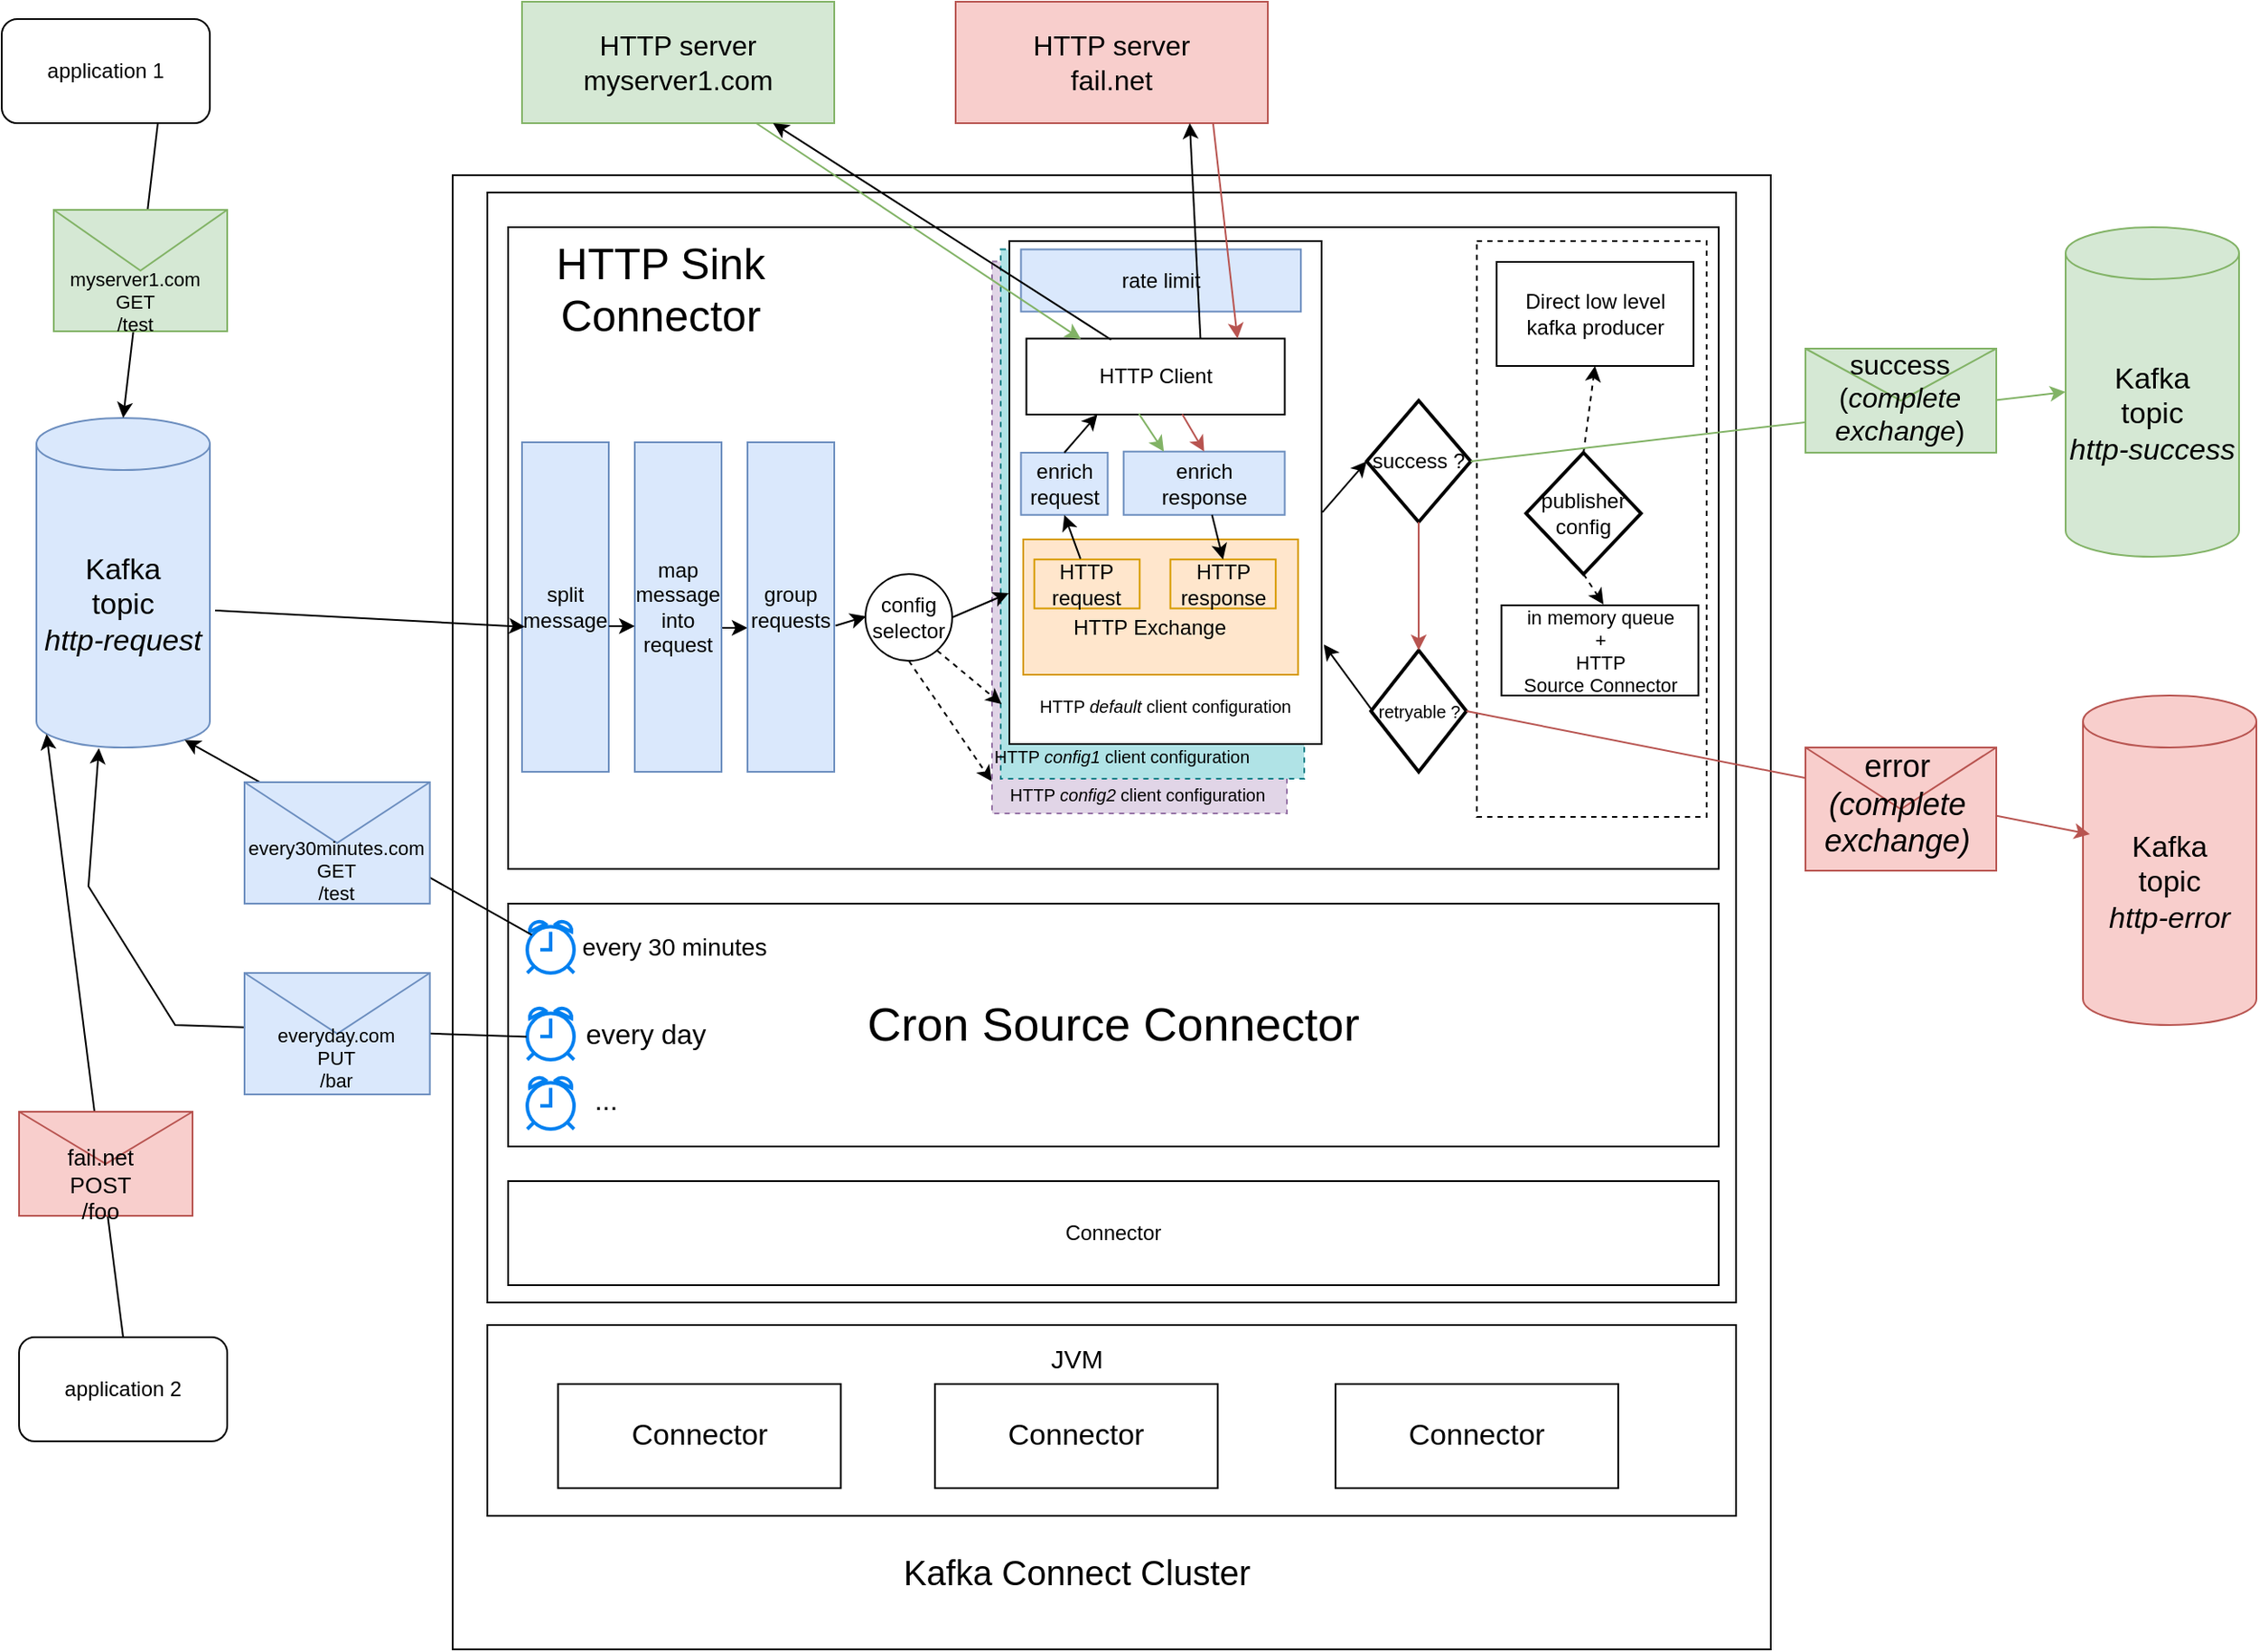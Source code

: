 <mxfile version="24.7.8">
  <diagram name="Page-1" id="2K4qOzKMvEv2gDJJYcip">
    <mxGraphModel dx="3338" dy="1826" grid="1" gridSize="10" guides="1" tooltips="1" connect="1" arrows="1" fold="1" page="1" pageScale="1" pageWidth="1169" pageHeight="827" math="0" shadow="0">
      <root>
        <mxCell id="0" />
        <mxCell id="1" parent="0" />
        <mxCell id="opBTZJq-6XGTckG7SBnG-1" value="&lt;font style=&quot;font-size: 17px;&quot;&gt;Kafka&lt;/font&gt;&lt;div style=&quot;font-size: 17px;&quot;&gt;&lt;font style=&quot;font-size: 17px;&quot;&gt;topic&lt;/font&gt;&lt;/div&gt;&lt;div style=&quot;font-size: 17px;&quot;&gt;&lt;i style=&quot;&quot;&gt;&lt;font style=&quot;font-size: 17px;&quot;&gt;http-request&lt;/font&gt;&lt;/i&gt;&lt;/div&gt;" style="shape=cylinder3;whiteSpace=wrap;html=1;boundedLbl=1;backgroundOutline=1;size=15;fillColor=#dae8fc;strokeColor=#6c8ebf;" parent="1" vertex="1">
          <mxGeometry x="50" y="300" width="100" height="190" as="geometry" />
        </mxCell>
        <mxCell id="opBTZJq-6XGTckG7SBnG-2" value="" style="rounded=0;whiteSpace=wrap;html=1;" parent="1" vertex="1">
          <mxGeometry x="290" y="160" width="760" height="850" as="geometry" />
        </mxCell>
        <mxCell id="opBTZJq-6XGTckG7SBnG-3" value="" style="rounded=0;whiteSpace=wrap;html=1;" parent="1" vertex="1">
          <mxGeometry x="310" y="170" width="720" height="640" as="geometry" />
        </mxCell>
        <mxCell id="opBTZJq-6XGTckG7SBnG-5" value="&lt;font style=&quot;font-size: 20px;&quot;&gt;Kafka Connect Cluster&lt;/font&gt;" style="text;html=1;align=center;verticalAlign=middle;whiteSpace=wrap;rounded=0;" parent="1" vertex="1">
          <mxGeometry x="545" y="950" width="210" height="30" as="geometry" />
        </mxCell>
        <mxCell id="opBTZJq-6XGTckG7SBnG-23" value="" style="endArrow=classic;html=1;rounded=0;entryX=0.058;entryY=0.959;entryDx=0;entryDy=0;entryPerimeter=0;exitX=0.5;exitY=0;exitDx=0;exitDy=0;fillColor=#f8cecc;strokeColor=#000000;" parent="1" source="HtiEfCj0A7gehNwZgP48-17" target="opBTZJq-6XGTckG7SBnG-1" edge="1">
          <mxGeometry width="50" height="50" relative="1" as="geometry">
            <mxPoint x="110" y="190" as="sourcePoint" />
            <mxPoint x="170" y="320" as="targetPoint" />
          </mxGeometry>
        </mxCell>
        <mxCell id="opBTZJq-6XGTckG7SBnG-14" value="" style="group;fillColor=#dae8fc;strokeColor=#6c8ebf;" parent="1" vertex="1" connectable="0">
          <mxGeometry x="40" y="700" width="100" height="60" as="geometry" />
        </mxCell>
        <mxCell id="opBTZJq-6XGTckG7SBnG-15" value="" style="group;fillColor=#dae8fc;strokeColor=#6c8ebf;" parent="opBTZJq-6XGTckG7SBnG-14" vertex="1" connectable="0">
          <mxGeometry width="100" height="60.0" as="geometry" />
        </mxCell>
        <mxCell id="opBTZJq-6XGTckG7SBnG-11" value="" style="shape=message;html=1;html=1;outlineConnect=0;labelPosition=center;verticalLabelPosition=bottom;align=center;verticalAlign=top;fillColor=#f8cecc;strokeColor=#b85450;" parent="opBTZJq-6XGTckG7SBnG-15" vertex="1">
          <mxGeometry width="100" height="60.0" as="geometry" />
        </mxCell>
        <mxCell id="opBTZJq-6XGTckG7SBnG-12" value="&lt;font style=&quot;font-size: 13px;&quot;&gt;fail.net&lt;/font&gt;&lt;div style=&quot;font-size: 13px;&quot;&gt;&lt;font style=&quot;font-size: 13px;&quot;&gt;POST&lt;/font&gt;&lt;/div&gt;&lt;div style=&quot;font-size: 13px;&quot;&gt;&lt;font style=&quot;font-size: 13px;&quot;&gt;/foo&lt;/font&gt;&lt;/div&gt;" style="text;html=1;align=center;verticalAlign=middle;whiteSpace=wrap;rounded=0;" parent="opBTZJq-6XGTckG7SBnG-15" vertex="1">
          <mxGeometry x="5.263" y="33.194" width="84.211" height="18.0" as="geometry" />
        </mxCell>
        <mxCell id="opBTZJq-6XGTckG7SBnG-19" value="&lt;font style=&quot;font-size: 16px;&quot;&gt;HTTP server&lt;/font&gt;&lt;div style=&quot;font-size: 16px;&quot;&gt;&lt;font style=&quot;font-size: 16px;&quot;&gt;myserver1.com&lt;/font&gt;&lt;/div&gt;" style="rounded=0;whiteSpace=wrap;html=1;fillColor=#d5e8d4;strokeColor=#82b366;" parent="1" vertex="1">
          <mxGeometry x="330" y="60" width="180" height="70" as="geometry" />
        </mxCell>
        <mxCell id="opBTZJq-6XGTckG7SBnG-20" value="&lt;font style=&quot;font-size: 16px;&quot;&gt;HTTP server&lt;/font&gt;&lt;div style=&quot;font-size: 16px;&quot;&gt;&lt;font style=&quot;font-size: 16px;&quot;&gt;fail.net&lt;/font&gt;&lt;/div&gt;" style="rounded=0;whiteSpace=wrap;html=1;fillColor=#f8cecc;strokeColor=#b85450;" parent="1" vertex="1">
          <mxGeometry x="580" y="60" width="180" height="70" as="geometry" />
        </mxCell>
        <mxCell id="opBTZJq-6XGTckG7SBnG-22" value="" style="endArrow=classic;html=1;rounded=0;entryX=0.5;entryY=0;entryDx=0;entryDy=0;entryPerimeter=0;fillColor=#d5e8d4;strokeColor=#000000;exitX=0.75;exitY=1;exitDx=0;exitDy=0;" parent="1" source="HtiEfCj0A7gehNwZgP48-16" target="opBTZJq-6XGTckG7SBnG-1" edge="1">
          <mxGeometry width="50" height="50" relative="1" as="geometry">
            <mxPoint x="20" y="180" as="sourcePoint" />
            <mxPoint x="610" y="330" as="targetPoint" />
          </mxGeometry>
        </mxCell>
        <mxCell id="opBTZJq-6XGTckG7SBnG-25" value="" style="rounded=0;whiteSpace=wrap;html=1;fontSize=17;" parent="1" vertex="1">
          <mxGeometry x="322" y="190" width="698" height="370" as="geometry" />
        </mxCell>
        <mxCell id="opBTZJq-6XGTckG7SBnG-26" value="success ?" style="strokeWidth=2;html=1;shape=mxgraph.flowchart.decision;whiteSpace=wrap;" parent="1" vertex="1">
          <mxGeometry x="817" y="290" width="60" height="70" as="geometry" />
        </mxCell>
        <mxCell id="opBTZJq-6XGTckG7SBnG-16" value="" style="group;fillColor=#dae8fc;strokeColor=#6c8ebf;" parent="1" vertex="1" connectable="0">
          <mxGeometry x="60" y="180" width="100" height="70" as="geometry" />
        </mxCell>
        <mxCell id="opBTZJq-6XGTckG7SBnG-17" value="" style="shape=message;html=1;html=1;outlineConnect=0;labelPosition=center;verticalLabelPosition=bottom;align=center;verticalAlign=top;fillColor=#d5e8d4;strokeColor=#82b366;" parent="opBTZJq-6XGTckG7SBnG-16" vertex="1">
          <mxGeometry width="100" height="70" as="geometry" />
        </mxCell>
        <mxCell id="opBTZJq-6XGTckG7SBnG-18" value="&lt;div style=&quot;font-size: 11px;&quot;&gt;&lt;font style=&quot;font-size: 11px;&quot;&gt;myserver1.com&lt;/font&gt;&lt;/div&gt;&lt;div style=&quot;font-size: 11px;&quot;&gt;&lt;font style=&quot;font-size: 11px;&quot;&gt;GET&lt;/font&gt;&lt;/div&gt;&lt;div style=&quot;font-size: 11px;&quot;&gt;&lt;font style=&quot;font-size: 11px;&quot;&gt;/test&lt;/font&gt;&lt;/div&gt;" style="text;html=1;align=center;verticalAlign=middle;whiteSpace=wrap;rounded=0;" parent="opBTZJq-6XGTckG7SBnG-16" vertex="1">
          <mxGeometry x="5.263" y="42.27" width="84.211" height="21.0" as="geometry" />
        </mxCell>
        <mxCell id="opBTZJq-6XGTckG7SBnG-28" value="Connector" style="rounded=0;whiteSpace=wrap;html=1;" parent="1" vertex="1">
          <mxGeometry x="322" y="740" width="698" height="60" as="geometry" />
        </mxCell>
        <mxCell id="mRzZPIl0D3V7TroaUUCZ-1" value="split&lt;div&gt;message&lt;/div&gt;" style="rounded=0;whiteSpace=wrap;html=1;fillColor=#dae8fc;strokeColor=#6c8ebf;" parent="1" vertex="1">
          <mxGeometry x="330" y="314" width="50" height="190" as="geometry" />
        </mxCell>
        <mxCell id="mRzZPIl0D3V7TroaUUCZ-4" value="" style="edgeStyle=orthogonalEdgeStyle;rounded=0;orthogonalLoop=1;jettySize=auto;html=1;" parent="1" edge="1">
          <mxGeometry relative="1" as="geometry">
            <mxPoint x="445" y="421" as="sourcePoint" />
            <mxPoint x="460" y="421" as="targetPoint" />
          </mxGeometry>
        </mxCell>
        <mxCell id="mRzZPIl0D3V7TroaUUCZ-2" value="map&lt;div&gt;message&lt;/div&gt;&lt;div&gt;into&lt;/div&gt;&lt;div&gt;request&lt;/div&gt;" style="rounded=0;whiteSpace=wrap;html=1;fillColor=#dae8fc;strokeColor=#6c8ebf;" parent="1" vertex="1">
          <mxGeometry x="395" y="314" width="50" height="190" as="geometry" />
        </mxCell>
        <mxCell id="mRzZPIl0D3V7TroaUUCZ-3" value="group&lt;div&gt;requests&lt;/div&gt;" style="rounded=0;whiteSpace=wrap;html=1;fillColor=#dae8fc;strokeColor=#6c8ebf;" parent="1" vertex="1">
          <mxGeometry x="460" y="314" width="50" height="190" as="geometry" />
        </mxCell>
        <mxCell id="mRzZPIl0D3V7TroaUUCZ-5" value="" style="edgeStyle=orthogonalEdgeStyle;rounded=0;orthogonalLoop=1;jettySize=auto;html=1;exitX=1;exitY=0.5;exitDx=0;exitDy=0;entryX=0;entryY=0.5;entryDx=0;entryDy=0;" parent="1" edge="1">
          <mxGeometry relative="1" as="geometry">
            <mxPoint x="380" y="420" as="sourcePoint" />
            <mxPoint x="395" y="420" as="targetPoint" />
          </mxGeometry>
        </mxCell>
        <mxCell id="mRzZPIl0D3V7TroaUUCZ-8" value="" style="group" parent="1" vertex="1" connectable="0">
          <mxGeometry x="563" y="198" width="228" height="347.22" as="geometry" />
        </mxCell>
        <mxCell id="3ZhziO7866kJiNsBVgEj-4" value="" style="group" vertex="1" connectable="0" parent="mRzZPIl0D3V7TroaUUCZ-8">
          <mxGeometry x="38" width="190" height="330" as="geometry" />
        </mxCell>
        <mxCell id="3ZhziO7866kJiNsBVgEj-2" value="" style="rounded=0;whiteSpace=wrap;html=1;dashed=1;fillColor=#e1d5e7;strokeColor=#9673a6;" vertex="1" parent="3ZhziO7866kJiNsBVgEj-4">
          <mxGeometry y="11.78" width="170" height="318.22" as="geometry" />
        </mxCell>
        <mxCell id="_PbxY6xCbwpxdY_xRRRZ-18" value="" style="rounded=0;whiteSpace=wrap;html=1;dashed=1;fillColor=#b0e3e6;strokeColor=#0e8088;" parent="3ZhziO7866kJiNsBVgEj-4" vertex="1">
          <mxGeometry x="5" y="4.78" width="175" height="305.22" as="geometry" />
        </mxCell>
        <mxCell id="mRzZPIl0D3V7TroaUUCZ-6" value="" style="rounded=0;whiteSpace=wrap;html=1;" parent="3ZhziO7866kJiNsBVgEj-4" vertex="1">
          <mxGeometry x="10" width="180" height="290" as="geometry" />
        </mxCell>
        <mxCell id="mRzZPIl0D3V7TroaUUCZ-7" value="&lt;font style=&quot;font-size: 10px;&quot;&gt;HTTP &lt;i&gt;default&lt;/i&gt; client&amp;nbsp;&lt;span style=&quot;background-color: initial;&quot;&gt;configuration&lt;/span&gt;&lt;/font&gt;" style="text;html=1;align=center;verticalAlign=middle;whiteSpace=wrap;rounded=0;" parent="3ZhziO7866kJiNsBVgEj-4" vertex="1">
          <mxGeometry x="15" y="254" width="170" height="27.11" as="geometry" />
        </mxCell>
        <mxCell id="mRzZPIl0D3V7TroaUUCZ-22" value="rate limit" style="rounded=0;whiteSpace=wrap;html=1;fillColor=#dae8fc;strokeColor=#6c8ebf;" parent="3ZhziO7866kJiNsBVgEj-4" vertex="1">
          <mxGeometry x="16.69" y="4.785" width="161.379" height="35.885" as="geometry" />
        </mxCell>
        <mxCell id="TH8Eyh-qqzI3hUbTMs9G-1" value="HTTP Client" style="rounded=0;whiteSpace=wrap;html=1;" parent="3ZhziO7866kJiNsBVgEj-4" vertex="1">
          <mxGeometry x="19.79" y="56.22" width="148.97" height="43.78" as="geometry" />
        </mxCell>
        <mxCell id="TH8Eyh-qqzI3hUbTMs9G-5" value="" style="group;fillColor=#ffe6cc;strokeColor=#d79b00;" parent="3ZhziO7866kJiNsBVgEj-4" vertex="1" connectable="0">
          <mxGeometry x="18" y="172" width="158.43" height="78" as="geometry" />
        </mxCell>
        <mxCell id="mRzZPIl0D3V7TroaUUCZ-15" value="HTTP&lt;div&gt;request&lt;/div&gt;" style="rounded=0;whiteSpace=wrap;html=1;fillColor=#ffe6cc;strokeColor=#d79b00;" parent="TH8Eyh-qqzI3hUbTMs9G-5" vertex="1">
          <mxGeometry x="6.36" y="11.573" width="60.76" height="28.223" as="geometry" />
        </mxCell>
        <mxCell id="TH8Eyh-qqzI3hUbTMs9G-4" value="HTTP&amp;nbsp;&lt;span style=&quot;background-color: initial;&quot;&gt;Exchange&lt;/span&gt;" style="text;html=1;align=center;verticalAlign=middle;whiteSpace=wrap;rounded=0;" parent="TH8Eyh-qqzI3hUbTMs9G-5" vertex="1">
          <mxGeometry x="9.29" y="47.174" width="127.738" height="7.56" as="geometry" />
        </mxCell>
        <mxCell id="TH8Eyh-qqzI3hUbTMs9G-8" value="HTTP&lt;div&gt;response&lt;/div&gt;" style="rounded=0;whiteSpace=wrap;html=1;fillColor=#ffe6cc;strokeColor=#d79b00;" parent="TH8Eyh-qqzI3hUbTMs9G-5" vertex="1">
          <mxGeometry x="84.82" y="11.573" width="60.76" height="28.223" as="geometry" />
        </mxCell>
        <mxCell id="TH8Eyh-qqzI3hUbTMs9G-7" value="enrich&lt;div&gt;request&lt;/div&gt;" style="rounded=0;whiteSpace=wrap;html=1;fillColor=#dae8fc;strokeColor=#6c8ebf;" parent="3ZhziO7866kJiNsBVgEj-4" vertex="1">
          <mxGeometry x="16.69" y="122" width="50" height="35.88" as="geometry" />
        </mxCell>
        <mxCell id="mRzZPIl0D3V7TroaUUCZ-30" value="enrich&lt;div&gt;response&lt;/div&gt;" style="rounded=0;whiteSpace=wrap;html=1;fillColor=#dae8fc;strokeColor=#6c8ebf;" parent="3ZhziO7866kJiNsBVgEj-4" vertex="1">
          <mxGeometry x="75.857" y="121.354" width="92.9" height="36.527" as="geometry" />
        </mxCell>
        <mxCell id="TH8Eyh-qqzI3hUbTMs9G-2" value="" style="endArrow=classic;html=1;rounded=0;fillColor=#d5e8d4;strokeColor=#000000;exitX=0.438;exitY=-0.015;exitDx=0;exitDy=0;exitPerimeter=0;entryX=0.5;entryY=1;entryDx=0;entryDy=0;" parent="3ZhziO7866kJiNsBVgEj-4" source="mRzZPIl0D3V7TroaUUCZ-15" target="TH8Eyh-qqzI3hUbTMs9G-7" edge="1">
          <mxGeometry width="50" height="50" relative="1" as="geometry">
            <mxPoint x="33.688" y="220.566" as="sourcePoint" />
            <mxPoint x="34.094" y="114.84" as="targetPoint" />
          </mxGeometry>
        </mxCell>
        <mxCell id="TH8Eyh-qqzI3hUbTMs9G-9" value="" style="endArrow=classic;html=1;rounded=0;fillColor=#d5e8d4;strokeColor=#000000;exitX=0.5;exitY=0;exitDx=0;exitDy=0;entryX=0.275;entryY=0.999;entryDx=0;entryDy=0;entryPerimeter=0;" parent="3ZhziO7866kJiNsBVgEj-4" source="TH8Eyh-qqzI3hUbTMs9G-7" target="TH8Eyh-qqzI3hUbTMs9G-1" edge="1">
          <mxGeometry width="50" height="50" relative="1" as="geometry">
            <mxPoint x="43.688" y="230.566" as="sourcePoint" />
            <mxPoint x="52" y="158" as="targetPoint" />
          </mxGeometry>
        </mxCell>
        <mxCell id="TH8Eyh-qqzI3hUbTMs9G-10" value="" style="endArrow=classic;html=1;rounded=0;fillColor=#d5e8d4;strokeColor=#000000;entryX=0.5;entryY=0;entryDx=0;entryDy=0;" parent="3ZhziO7866kJiNsBVgEj-4" source="mRzZPIl0D3V7TroaUUCZ-30" target="TH8Eyh-qqzI3hUbTMs9G-8" edge="1">
          <mxGeometry width="50" height="50" relative="1" as="geometry">
            <mxPoint x="52" y="132" as="sourcePoint" />
            <mxPoint x="71" y="110" as="targetPoint" />
          </mxGeometry>
        </mxCell>
        <mxCell id="mRzZPIl0D3V7TroaUUCZ-32" value="" style="endArrow=classic;html=1;rounded=0;fillColor=#f8cecc;strokeColor=#b85450;exitX=0.603;exitY=0.993;exitDx=0;exitDy=0;entryX=0.5;entryY=0;entryDx=0;entryDy=0;exitPerimeter=0;" parent="3ZhziO7866kJiNsBVgEj-4" source="TH8Eyh-qqzI3hUbTMs9G-1" target="mRzZPIl0D3V7TroaUUCZ-30" edge="1">
          <mxGeometry width="50" height="50" relative="1" as="geometry">
            <mxPoint x="219.531" y="-61.251" as="sourcePoint" />
            <mxPoint x="143.31" y="65.97" as="targetPoint" />
          </mxGeometry>
        </mxCell>
        <mxCell id="mRzZPIl0D3V7TroaUUCZ-31" value="" style="endArrow=classic;html=1;rounded=0;fillColor=#d5e8d4;strokeColor=#82b366;exitX=0.435;exitY=0.987;exitDx=0;exitDy=0;entryX=0.25;entryY=0;entryDx=0;entryDy=0;exitPerimeter=0;" parent="3ZhziO7866kJiNsBVgEj-4" source="TH8Eyh-qqzI3hUbTMs9G-1" target="mRzZPIl0D3V7TroaUUCZ-30" edge="1">
          <mxGeometry width="50" height="50" relative="1" as="geometry">
            <mxPoint x="101.103" y="144.627" as="sourcePoint" />
            <mxPoint x="264.966" y="271.493" as="targetPoint" />
          </mxGeometry>
        </mxCell>
        <mxCell id="3ZhziO7866kJiNsBVgEj-6" value="&lt;font style=&quot;font-size: 10px;&quot;&gt;HTTP &lt;i&gt;config2&lt;/i&gt; client&amp;nbsp;&lt;span style=&quot;background-color: initial;&quot;&gt;configuration&lt;/span&gt;&lt;/font&gt;" style="text;html=1;align=center;verticalAlign=middle;whiteSpace=wrap;rounded=0;" vertex="1" parent="3ZhziO7866kJiNsBVgEj-4">
          <mxGeometry x="-1" y="314" width="170" height="10" as="geometry" />
        </mxCell>
        <mxCell id="mRzZPIl0D3V7TroaUUCZ-10" value="&lt;font style=&quot;font-size: 17px;&quot;&gt;Kafka&lt;/font&gt;&lt;div style=&quot;font-size: 17px;&quot;&gt;&lt;font style=&quot;font-size: 17px;&quot;&gt;topic&lt;/font&gt;&lt;/div&gt;&lt;div style=&quot;font-size: 17px;&quot;&gt;&lt;i style=&quot;&quot;&gt;&lt;font style=&quot;font-size: 17px;&quot;&gt;http-success&lt;/font&gt;&lt;/i&gt;&lt;/div&gt;" style="shape=cylinder3;whiteSpace=wrap;html=1;boundedLbl=1;backgroundOutline=1;size=15;fillColor=#d5e8d4;strokeColor=#82b366;" parent="1" vertex="1">
          <mxGeometry x="1220" y="190" width="100" height="190" as="geometry" />
        </mxCell>
        <mxCell id="mRzZPIl0D3V7TroaUUCZ-11" value="&lt;font style=&quot;font-size: 17px;&quot;&gt;Kafka&lt;/font&gt;&lt;div style=&quot;font-size: 17px;&quot;&gt;&lt;font style=&quot;font-size: 17px;&quot;&gt;topic&lt;/font&gt;&lt;/div&gt;&lt;div style=&quot;font-size: 17px;&quot;&gt;&lt;i style=&quot;&quot;&gt;&lt;font style=&quot;font-size: 17px;&quot;&gt;http-error&lt;/font&gt;&lt;/i&gt;&lt;/div&gt;" style="shape=cylinder3;whiteSpace=wrap;html=1;boundedLbl=1;backgroundOutline=1;size=15;fillColor=#f8cecc;strokeColor=#b85450;" parent="1" vertex="1">
          <mxGeometry x="1230" y="460" width="100" height="190" as="geometry" />
        </mxCell>
        <mxCell id="mRzZPIl0D3V7TroaUUCZ-12" value="" style="group" parent="1" vertex="1" connectable="0">
          <mxGeometry x="310" y="823" width="720" height="110" as="geometry" />
        </mxCell>
        <mxCell id="opBTZJq-6XGTckG7SBnG-4" value="" style="rounded=0;whiteSpace=wrap;html=1;" parent="mRzZPIl0D3V7TroaUUCZ-12" vertex="1">
          <mxGeometry width="720" height="110" as="geometry" />
        </mxCell>
        <mxCell id="opBTZJq-6XGTckG7SBnG-6" value="JVM" style="text;html=1;align=center;verticalAlign=middle;whiteSpace=wrap;rounded=0;fontSize=15;" parent="mRzZPIl0D3V7TroaUUCZ-12" vertex="1">
          <mxGeometry x="298.868" y="4" width="81.509" height="30" as="geometry" />
        </mxCell>
        <mxCell id="opBTZJq-6XGTckG7SBnG-7" value="Connector" style="rounded=0;whiteSpace=wrap;html=1;fontSize=17;" parent="mRzZPIl0D3V7TroaUUCZ-12" vertex="1">
          <mxGeometry x="40.755" y="34" width="163.019" height="60" as="geometry" />
        </mxCell>
        <mxCell id="opBTZJq-6XGTckG7SBnG-8" value="Connector" style="rounded=0;whiteSpace=wrap;html=1;fontSize=17;" parent="mRzZPIl0D3V7TroaUUCZ-12" vertex="1">
          <mxGeometry x="258.113" y="34" width="163.019" height="60" as="geometry" />
        </mxCell>
        <mxCell id="opBTZJq-6XGTckG7SBnG-9" value="Connector" style="rounded=0;whiteSpace=wrap;html=1;fontSize=17;" parent="mRzZPIl0D3V7TroaUUCZ-12" vertex="1">
          <mxGeometry x="489.057" y="34" width="163.019" height="60" as="geometry" />
        </mxCell>
        <mxCell id="mRzZPIl0D3V7TroaUUCZ-25" value="" style="endArrow=classic;html=1;rounded=0;fillColor=#d5e8d4;strokeColor=#000000;exitX=0.328;exitY=0.015;exitDx=0;exitDy=0;exitPerimeter=0;" parent="1" source="TH8Eyh-qqzI3hUbTMs9G-1" edge="1">
          <mxGeometry width="50" height="50" relative="1" as="geometry">
            <mxPoint x="611" y="247" as="sourcePoint" />
            <mxPoint x="474.757" y="130" as="targetPoint" />
          </mxGeometry>
        </mxCell>
        <mxCell id="mRzZPIl0D3V7TroaUUCZ-26" value="" style="endArrow=classic;html=1;rounded=0;fillColor=#d5e8d4;strokeColor=#82b366;exitX=0.75;exitY=1;exitDx=0;exitDy=0;entryX=0.211;entryY=0.006;entryDx=0;entryDy=0;entryPerimeter=0;" parent="1" source="opBTZJq-6XGTckG7SBnG-19" target="TH8Eyh-qqzI3hUbTMs9G-1" edge="1">
          <mxGeometry width="50" height="50" relative="1" as="geometry">
            <mxPoint x="621" y="257" as="sourcePoint" />
            <mxPoint x="484.757" y="140" as="targetPoint" />
          </mxGeometry>
        </mxCell>
        <mxCell id="mRzZPIl0D3V7TroaUUCZ-27" value="" style="endArrow=classic;html=1;rounded=0;fillColor=#d5e8d4;strokeColor=#000000;exitX=0.6;exitY=0.003;exitDx=0;exitDy=0;entryX=0.5;entryY=1;entryDx=0;entryDy=0;exitPerimeter=0;" parent="1" edge="1">
          <mxGeometry width="50" height="50" relative="1" as="geometry">
            <mxPoint x="721.172" y="254.351" as="sourcePoint" />
            <mxPoint x="715" y="130" as="targetPoint" />
          </mxGeometry>
        </mxCell>
        <mxCell id="mRzZPIl0D3V7TroaUUCZ-28" value="" style="endArrow=classic;html=1;rounded=0;fillColor=#f8cecc;strokeColor=#b85450;exitX=0.58;exitY=0.995;exitDx=0;exitDy=0;entryX=0.75;entryY=0;entryDx=0;entryDy=0;exitPerimeter=0;" parent="1" edge="1">
          <mxGeometry width="50" height="50" relative="1" as="geometry">
            <mxPoint x="728.4" y="129.65" as="sourcePoint" />
            <mxPoint x="742.518" y="254.22" as="targetPoint" />
          </mxGeometry>
        </mxCell>
        <mxCell id="mRzZPIl0D3V7TroaUUCZ-43" value="&lt;font style=&quot;font-size: 10px;&quot;&gt;retryable ?&lt;/font&gt;" style="strokeWidth=2;html=1;shape=mxgraph.flowchart.decision;whiteSpace=wrap;" parent="1" vertex="1">
          <mxGeometry x="819.5" y="434" width="55" height="70" as="geometry" />
        </mxCell>
        <mxCell id="mRzZPIl0D3V7TroaUUCZ-45" value="" style="endArrow=classic;html=1;rounded=0;fillColor=#f8cecc;strokeColor=#b85450;entryX=0.5;entryY=0;entryDx=0;entryDy=0;entryPerimeter=0;exitX=0.5;exitY=1;exitDx=0;exitDy=0;exitPerimeter=0;" parent="1" source="opBTZJq-6XGTckG7SBnG-26" target="mRzZPIl0D3V7TroaUUCZ-43" edge="1">
          <mxGeometry width="50" height="50" relative="1" as="geometry">
            <mxPoint x="830" y="545" as="sourcePoint" />
            <mxPoint x="1110" y="590" as="targetPoint" />
          </mxGeometry>
        </mxCell>
        <mxCell id="mRzZPIl0D3V7TroaUUCZ-48" value="&lt;font style=&quot;font-size: 25px;&quot;&gt;HTTP Sink&lt;/font&gt;&lt;div style=&quot;font-size: 25px;&quot;&gt;&lt;font style=&quot;font-size: 25px;&quot;&gt;Connector&lt;/font&gt;&lt;/div&gt;" style="text;html=1;align=center;verticalAlign=middle;whiteSpace=wrap;rounded=0;" parent="1" vertex="1">
          <mxGeometry x="340" y="210" width="140" height="30" as="geometry" />
        </mxCell>
        <mxCell id="opBTZJq-6XGTckG7SBnG-24" value="" style="endArrow=classic;html=1;rounded=0;exitX=1.03;exitY=0.584;exitDx=0;exitDy=0;fillColor=#f8cecc;strokeColor=#000000;exitPerimeter=0;entryX=0.033;entryY=0.56;entryDx=0;entryDy=0;entryPerimeter=0;" parent="1" source="opBTZJq-6XGTckG7SBnG-1" target="mRzZPIl0D3V7TroaUUCZ-1" edge="1">
          <mxGeometry width="50" height="50" relative="1" as="geometry">
            <mxPoint x="115" y="576" as="sourcePoint" />
            <mxPoint x="170" y="510" as="targetPoint" />
          </mxGeometry>
        </mxCell>
        <mxCell id="TH8Eyh-qqzI3hUbTMs9G-14" value="" style="group" parent="1" vertex="1" connectable="0">
          <mxGeometry x="890" y="198" width="123" height="332" as="geometry" />
        </mxCell>
        <mxCell id="TH8Eyh-qqzI3hUbTMs9G-11" value="" style="rounded=0;whiteSpace=wrap;html=1;dashed=1;" parent="TH8Eyh-qqzI3hUbTMs9G-14" vertex="1">
          <mxGeometry x="-9.462" width="132.462" height="332" as="geometry" />
        </mxCell>
        <mxCell id="ytLzVgo9kWeMUwoSOrhg-2" value="publisher&lt;div&gt;config&lt;/div&gt;" style="strokeWidth=2;html=1;shape=mxgraph.flowchart.decision;whiteSpace=wrap;" parent="TH8Eyh-qqzI3hUbTMs9G-14" vertex="1">
          <mxGeometry x="18.923" y="122" width="66.231" height="70" as="geometry" />
        </mxCell>
        <mxCell id="ytLzVgo9kWeMUwoSOrhg-3" value="Direct low level&lt;div&gt;kafka producer&lt;/div&gt;" style="rounded=0;whiteSpace=wrap;html=1;" parent="TH8Eyh-qqzI3hUbTMs9G-14" vertex="1">
          <mxGeometry x="1.892" y="12" width="113.538" height="60" as="geometry" />
        </mxCell>
        <mxCell id="ytLzVgo9kWeMUwoSOrhg-6" value="" style="endArrow=classic;html=1;rounded=0;fillColor=#d5e8d4;strokeColor=#000000;exitX=0.5;exitY=1;exitDx=0;exitDy=0;entryX=0.518;entryY=-0.009;entryDx=0;entryDy=0;exitPerimeter=0;dashed=1;entryPerimeter=0;" parent="TH8Eyh-qqzI3hUbTMs9G-14" source="ytLzVgo9kWeMUwoSOrhg-2" target="ytLzVgo9kWeMUwoSOrhg-4" edge="1">
          <mxGeometry width="50" height="50" relative="1" as="geometry">
            <mxPoint x="-85.154" y="112" as="sourcePoint" />
            <mxPoint x="-11.354" y="85" as="targetPoint" />
          </mxGeometry>
        </mxCell>
        <mxCell id="ytLzVgo9kWeMUwoSOrhg-5" value="" style="endArrow=classic;html=1;rounded=0;fillColor=#d5e8d4;strokeColor=#000000;exitX=0.5;exitY=0;exitDx=0;exitDy=0;entryX=0.5;entryY=1;entryDx=0;entryDy=0;exitPerimeter=0;dashed=1;" parent="TH8Eyh-qqzI3hUbTMs9G-14" source="ytLzVgo9kWeMUwoSOrhg-2" target="ytLzVgo9kWeMUwoSOrhg-3" edge="1">
          <mxGeometry width="50" height="50" relative="1" as="geometry">
            <mxPoint x="-151.385" y="232" as="sourcePoint" />
            <mxPoint x="-113.538" y="147" as="targetPoint" />
          </mxGeometry>
        </mxCell>
        <mxCell id="ytLzVgo9kWeMUwoSOrhg-4" value="&lt;font style=&quot;font-size: 11px;&quot;&gt;in memory queue&lt;/font&gt;&lt;div style=&quot;font-size: 11px;&quot;&gt;&lt;font style=&quot;font-size: 11px;&quot;&gt;+&lt;/font&gt;&lt;/div&gt;&lt;div style=&quot;font-size: 11px;&quot;&gt;&lt;font style=&quot;font-size: 11px;&quot;&gt;HTTP&lt;/font&gt;&lt;/div&gt;&lt;div style=&quot;font-size: 11px;&quot;&gt;&lt;font style=&quot;font-size: 11px;&quot;&gt;Source Connector&lt;/font&gt;&lt;/div&gt;" style="rounded=0;whiteSpace=wrap;html=1;" parent="TH8Eyh-qqzI3hUbTMs9G-14" vertex="1">
          <mxGeometry x="4.731" y="210" width="113.538" height="52" as="geometry" />
        </mxCell>
        <mxCell id="mRzZPIl0D3V7TroaUUCZ-21" value="" style="endArrow=classic;html=1;rounded=0;fillColor=#d5e8d4;strokeColor=#000000;exitX=1;exitY=0.5;exitDx=0;exitDy=0;entryX=-0.002;entryY=0.7;entryDx=0;entryDy=0;entryPerimeter=0;" parent="1" target="mRzZPIl0D3V7TroaUUCZ-6" edge="1" source="3ZhziO7866kJiNsBVgEj-9">
          <mxGeometry width="50" height="50" relative="1" as="geometry">
            <mxPoint x="572" y="420.5" as="sourcePoint" />
            <mxPoint x="552" y="419.878" as="targetPoint" />
          </mxGeometry>
        </mxCell>
        <mxCell id="mRzZPIl0D3V7TroaUUCZ-23" value="" style="endArrow=classic;html=1;rounded=0;fillColor=#d5e8d4;strokeColor=#000000;entryX=0;entryY=0.5;entryDx=0;entryDy=0;entryPerimeter=0;exitX=1.003;exitY=0.539;exitDx=0;exitDy=0;exitPerimeter=0;" parent="1" source="mRzZPIl0D3V7TroaUUCZ-6" target="opBTZJq-6XGTckG7SBnG-26" edge="1">
          <mxGeometry width="50" height="50" relative="1" as="geometry">
            <mxPoint x="740" y="420" as="sourcePoint" />
            <mxPoint x="790" y="370" as="targetPoint" />
          </mxGeometry>
        </mxCell>
        <mxCell id="TH8Eyh-qqzI3hUbTMs9G-6" value="" style="endArrow=classic;html=1;rounded=0;fillColor=#d5e8d4;strokeColor=#000000;exitX=0.017;exitY=0.499;exitDx=0;exitDy=0;exitPerimeter=0;entryX=1.007;entryY=0.802;entryDx=0;entryDy=0;entryPerimeter=0;" parent="1" source="mRzZPIl0D3V7TroaUUCZ-43" target="mRzZPIl0D3V7TroaUUCZ-6" edge="1">
          <mxGeometry width="50" height="50" relative="1" as="geometry">
            <mxPoint x="678" y="408" as="sourcePoint" />
            <mxPoint x="698.43" y="447.368" as="targetPoint" />
          </mxGeometry>
        </mxCell>
        <mxCell id="mRzZPIl0D3V7TroaUUCZ-42" value="" style="endArrow=classic;html=1;rounded=0;fillColor=#f8cecc;strokeColor=#b85450;entryX=0.04;entryY=0.421;entryDx=0;entryDy=0;entryPerimeter=0;exitX=1;exitY=0.5;exitDx=0;exitDy=0;exitPerimeter=0;" parent="1" source="mRzZPIl0D3V7TroaUUCZ-43" target="mRzZPIl0D3V7TroaUUCZ-11" edge="1">
          <mxGeometry width="50" height="50" relative="1" as="geometry">
            <mxPoint x="715.4" y="139.65" as="sourcePoint" />
            <mxPoint x="654" y="265" as="targetPoint" />
          </mxGeometry>
        </mxCell>
        <mxCell id="mRzZPIl0D3V7TroaUUCZ-33" value="" style="group;fillColor=#f8cecc;strokeColor=#b85450;" parent="1" vertex="1" connectable="0">
          <mxGeometry x="1070" y="490" width="110" height="71" as="geometry" />
        </mxCell>
        <mxCell id="mRzZPIl0D3V7TroaUUCZ-34" value="" style="group" parent="mRzZPIl0D3V7TroaUUCZ-33" vertex="1" connectable="0">
          <mxGeometry width="110" height="71" as="geometry" />
        </mxCell>
        <mxCell id="mRzZPIl0D3V7TroaUUCZ-35" value="" style="shape=message;html=1;html=1;outlineConnect=0;labelPosition=center;verticalLabelPosition=bottom;align=center;verticalAlign=top;fillColor=#f8cecc;strokeColor=#b85450;" parent="mRzZPIl0D3V7TroaUUCZ-34" vertex="1">
          <mxGeometry width="110" height="71" as="geometry" />
        </mxCell>
        <mxCell id="mRzZPIl0D3V7TroaUUCZ-36" value="&lt;span style=&quot;font-size: 18px;&quot;&gt;error&lt;/span&gt;&lt;div&gt;&lt;span style=&quot;font-size: 18px;&quot;&gt;&lt;i&gt;(complete&lt;/i&gt;&lt;/span&gt;&lt;/div&gt;&lt;div&gt;&lt;span style=&quot;font-size: 18px;&quot;&gt;&lt;i&gt;exchange)&lt;/i&gt;&lt;/span&gt;&lt;/div&gt;" style="text;html=1;align=center;verticalAlign=middle;whiteSpace=wrap;rounded=0;" parent="mRzZPIl0D3V7TroaUUCZ-34" vertex="1">
          <mxGeometry x="30.153" y="27.354" width="46.316" height="10.65" as="geometry" />
        </mxCell>
        <mxCell id="mRzZPIl0D3V7TroaUUCZ-41" value="" style="endArrow=classic;html=1;rounded=0;fillColor=#d5e8d4;strokeColor=#82b366;exitX=1;exitY=0.5;exitDx=0;exitDy=0;entryX=0;entryY=0.5;entryDx=0;entryDy=0;entryPerimeter=0;exitPerimeter=0;" parent="1" source="opBTZJq-6XGTckG7SBnG-26" target="mRzZPIl0D3V7TroaUUCZ-10" edge="1">
          <mxGeometry width="50" height="50" relative="1" as="geometry">
            <mxPoint x="627" y="345" as="sourcePoint" />
            <mxPoint x="648" y="414" as="targetPoint" />
          </mxGeometry>
        </mxCell>
        <mxCell id="HtiEfCj0A7gehNwZgP48-1" value="&lt;font style=&quot;font-size: 27px;&quot;&gt;Cron Source Connector&lt;/font&gt;" style="rounded=0;whiteSpace=wrap;html=1;" parent="1" vertex="1">
          <mxGeometry x="322" y="580" width="698" height="140" as="geometry" />
        </mxCell>
        <mxCell id="HtiEfCj0A7gehNwZgP48-2" value="" style="html=1;verticalLabelPosition=bottom;align=center;labelBackgroundColor=#ffffff;verticalAlign=top;strokeWidth=2;strokeColor=#0080F0;shadow=0;dashed=0;shape=mxgraph.ios7.icons.alarm_clock;" parent="1" vertex="1">
          <mxGeometry x="333" y="590" width="27" height="30" as="geometry" />
        </mxCell>
        <mxCell id="HtiEfCj0A7gehNwZgP48-3" value="" style="endArrow=classic;html=1;rounded=0;entryX=0.855;entryY=1;entryDx=0;entryDy=-4.35;entryPerimeter=0;fillColor=#d5e8d4;strokeColor=#000000;exitX=0.099;exitY=0.267;exitDx=0;exitDy=0;exitPerimeter=0;" parent="1" source="HtiEfCj0A7gehNwZgP48-2" target="opBTZJq-6XGTckG7SBnG-1" edge="1">
          <mxGeometry width="50" height="50" relative="1" as="geometry">
            <mxPoint x="35" y="184" as="sourcePoint" />
            <mxPoint x="110" y="310" as="targetPoint" />
          </mxGeometry>
        </mxCell>
        <mxCell id="HtiEfCj0A7gehNwZgP48-9" value="" style="group" parent="1" vertex="1" connectable="0">
          <mxGeometry x="170" y="510" width="106.84" height="70" as="geometry" />
        </mxCell>
        <mxCell id="HtiEfCj0A7gehNwZgP48-4" value="" style="shape=message;html=1;html=1;outlineConnect=0;labelPosition=center;verticalLabelPosition=bottom;align=center;verticalAlign=top;fillColor=#dae8fc;strokeColor=#6c8ebf;" parent="HtiEfCj0A7gehNwZgP48-9" vertex="1">
          <mxGeometry width="106.84" height="70" as="geometry" />
        </mxCell>
        <mxCell id="HtiEfCj0A7gehNwZgP48-5" value="&lt;div style=&quot;font-size: 11px;&quot;&gt;&lt;font style=&quot;font-size: 11px;&quot;&gt;every30minutes.com&lt;/font&gt;&lt;/div&gt;&lt;div style=&quot;font-size: 11px;&quot;&gt;&lt;font style=&quot;font-size: 11px;&quot;&gt;GET&lt;/font&gt;&lt;/div&gt;&lt;div style=&quot;font-size: 11px;&quot;&gt;&lt;font style=&quot;font-size: 11px;&quot;&gt;/test&lt;/font&gt;&lt;/div&gt;" style="text;html=1;align=center;verticalAlign=middle;whiteSpace=wrap;rounded=0;" parent="HtiEfCj0A7gehNwZgP48-9" vertex="1">
          <mxGeometry x="5.224" y="44.67" width="96.397" height="11.667" as="geometry" />
        </mxCell>
        <mxCell id="HtiEfCj0A7gehNwZgP48-11" value="" style="html=1;verticalLabelPosition=bottom;align=center;labelBackgroundColor=#ffffff;verticalAlign=top;strokeWidth=2;strokeColor=#0080F0;shadow=0;dashed=0;shape=mxgraph.ios7.icons.alarm_clock;" parent="1" vertex="1">
          <mxGeometry x="333" y="640" width="27" height="30" as="geometry" />
        </mxCell>
        <mxCell id="mRzZPIl0D3V7TroaUUCZ-37" value="" style="group;fillColor=#dae8fc;strokeColor=#6c8ebf;" parent="1" vertex="1" connectable="0">
          <mxGeometry x="1070" y="260" width="110" height="60" as="geometry" />
        </mxCell>
        <mxCell id="mRzZPIl0D3V7TroaUUCZ-38" value="" style="shape=message;html=1;html=1;outlineConnect=0;labelPosition=center;verticalLabelPosition=bottom;align=center;verticalAlign=top;fillColor=#d5e8d4;strokeColor=#82b366;" parent="mRzZPIl0D3V7TroaUUCZ-37" vertex="1">
          <mxGeometry width="110" height="60" as="geometry" />
        </mxCell>
        <mxCell id="mRzZPIl0D3V7TroaUUCZ-39" value="&lt;div style=&quot;font-size: 16px;&quot;&gt;&lt;font style=&quot;font-size: 16px;&quot;&gt;success&lt;/font&gt;&lt;/div&gt;&lt;div style=&quot;font-size: 16px;&quot;&gt;&lt;font style=&quot;font-size: 16px;&quot;&gt;&lt;span style=&quot;background-color: initial;&quot;&gt;(&lt;i&gt;complete&lt;/i&gt;&lt;/span&gt;&lt;i&gt;&lt;br&gt;&lt;/i&gt;&lt;/font&gt;&lt;/div&gt;&lt;div style=&quot;font-size: 16px;&quot;&gt;&lt;div style=&quot;&quot;&gt;&lt;font style=&quot;font-size: 16px;&quot;&gt;&lt;i style=&quot;&quot;&gt;exchange&lt;/i&gt;)&lt;/font&gt;&lt;/div&gt;&lt;/div&gt;" style="text;html=1;align=center;verticalAlign=middle;whiteSpace=wrap;rounded=0;" parent="mRzZPIl0D3V7TroaUUCZ-37" vertex="1">
          <mxGeometry x="21.211" y="19.232" width="67.368" height="18.0" as="geometry" />
        </mxCell>
        <mxCell id="HtiEfCj0A7gehNwZgP48-12" value="&lt;div style=&quot;&quot;&gt;&lt;font style=&quot;font-size: 14px;&quot;&gt;every 30 minutes&lt;/font&gt;&lt;/div&gt;" style="text;html=1;align=center;verticalAlign=middle;whiteSpace=wrap;rounded=0;" parent="1" vertex="1">
          <mxGeometry x="360" y="594" width="116" height="22" as="geometry" />
        </mxCell>
        <mxCell id="HtiEfCj0A7gehNwZgP48-13" value="&lt;div style=&quot;&quot;&gt;&lt;font style=&quot;font-size: 16px;&quot;&gt;every day&lt;/font&gt;&lt;/div&gt;" style="text;html=1;align=center;verticalAlign=middle;whiteSpace=wrap;rounded=0;" parent="1" vertex="1">
          <mxGeometry x="350" y="647.5" width="103.32" height="15" as="geometry" />
        </mxCell>
        <mxCell id="HtiEfCj0A7gehNwZgP48-14" value="" style="endArrow=classic;html=1;rounded=0;exitX=-0.015;exitY=0.56;exitDx=0;exitDy=0;exitPerimeter=0;entryX=0.36;entryY=1.002;entryDx=0;entryDy=0;entryPerimeter=0;" parent="1" source="HtiEfCj0A7gehNwZgP48-11" target="opBTZJq-6XGTckG7SBnG-1" edge="1">
          <mxGeometry width="50" height="50" relative="1" as="geometry">
            <mxPoint x="290" y="490" as="sourcePoint" />
            <mxPoint x="340" y="440" as="targetPoint" />
            <Array as="points">
              <mxPoint x="130" y="650" />
              <mxPoint x="80" y="570" />
            </Array>
          </mxGeometry>
        </mxCell>
        <mxCell id="HtiEfCj0A7gehNwZgP48-15" value="" style="group" parent="1" vertex="1" connectable="0">
          <mxGeometry x="170" y="620" width="106.84" height="70" as="geometry" />
        </mxCell>
        <mxCell id="HtiEfCj0A7gehNwZgP48-7" value="" style="shape=message;html=1;html=1;outlineConnect=0;labelPosition=center;verticalLabelPosition=bottom;align=center;verticalAlign=top;fillColor=#dae8fc;strokeColor=#6c8ebf;" parent="HtiEfCj0A7gehNwZgP48-15" vertex="1">
          <mxGeometry width="106.84" height="70" as="geometry" />
        </mxCell>
        <mxCell id="HtiEfCj0A7gehNwZgP48-10" value="&lt;div style=&quot;font-size: 11px;&quot;&gt;&lt;font style=&quot;font-size: 11px;&quot;&gt;everyday.com&lt;/font&gt;&lt;/div&gt;&lt;div style=&quot;font-size: 11px;&quot;&gt;&lt;font style=&quot;font-size: 11px;&quot;&gt;PUT&lt;/font&gt;&lt;/div&gt;&lt;div style=&quot;font-size: 11px;&quot;&gt;&lt;font style=&quot;font-size: 11px;&quot;&gt;/bar&lt;/font&gt;&lt;/div&gt;" style="text;html=1;align=center;verticalAlign=middle;whiteSpace=wrap;rounded=0;" parent="HtiEfCj0A7gehNwZgP48-15" vertex="1">
          <mxGeometry x="5.224" y="42.781" width="96.397" height="11.667" as="geometry" />
        </mxCell>
        <mxCell id="HtiEfCj0A7gehNwZgP48-16" value="application 1" style="rounded=1;whiteSpace=wrap;html=1;" parent="1" vertex="1">
          <mxGeometry x="30" y="70" width="120" height="60" as="geometry" />
        </mxCell>
        <mxCell id="HtiEfCj0A7gehNwZgP48-17" value="application 2" style="rounded=1;whiteSpace=wrap;html=1;" parent="1" vertex="1">
          <mxGeometry x="40" y="830" width="120" height="60" as="geometry" />
        </mxCell>
        <mxCell id="HtiEfCj0A7gehNwZgP48-23" value="" style="html=1;verticalLabelPosition=bottom;align=center;labelBackgroundColor=#ffffff;verticalAlign=top;strokeWidth=2;strokeColor=#0080F0;shadow=0;dashed=0;shape=mxgraph.ios7.icons.alarm_clock;" parent="1" vertex="1">
          <mxGeometry x="333" y="680" width="27" height="30" as="geometry" />
        </mxCell>
        <mxCell id="HtiEfCj0A7gehNwZgP48-24" value="&lt;div style=&quot;&quot;&gt;&lt;font style=&quot;font-size: 16px;&quot;&gt;...&lt;/font&gt;&lt;/div&gt;" style="text;html=1;align=center;verticalAlign=middle;whiteSpace=wrap;rounded=0;" parent="1" vertex="1">
          <mxGeometry x="361.68" y="685" width="33.32" height="15" as="geometry" />
        </mxCell>
        <mxCell id="3ZhziO7866kJiNsBVgEj-5" value="&lt;font style=&quot;font-size: 10px;&quot;&gt;HTTP &lt;i&gt;config1&lt;/i&gt; client&amp;nbsp;&lt;span style=&quot;background-color: initial;&quot;&gt;configuration&lt;/span&gt;&lt;/font&gt;" style="text;html=1;align=center;verticalAlign=middle;whiteSpace=wrap;rounded=0;" vertex="1" parent="1">
          <mxGeometry x="591" y="490" width="170" height="10" as="geometry" />
        </mxCell>
        <mxCell id="3ZhziO7866kJiNsBVgEj-8" value="" style="endArrow=classic;html=1;rounded=0;fillColor=#d5e8d4;strokeColor=#000000;exitX=1.015;exitY=0.583;exitDx=0;exitDy=0;exitPerimeter=0;entryX=0.007;entryY=0.488;entryDx=0;entryDy=0;entryPerimeter=0;" edge="1" parent="1" target="3ZhziO7866kJiNsBVgEj-9">
          <mxGeometry width="50" height="50" relative="1" as="geometry">
            <mxPoint x="510.75" y="419.77" as="sourcePoint" />
            <mxPoint x="531" y="420.5" as="targetPoint" />
          </mxGeometry>
        </mxCell>
        <mxCell id="3ZhziO7866kJiNsBVgEj-9" value="config&lt;div&gt;selector&lt;/div&gt;" style="ellipse;whiteSpace=wrap;html=1;aspect=fixed;" vertex="1" parent="1">
          <mxGeometry x="528" y="390" width="50" height="50" as="geometry" />
        </mxCell>
        <mxCell id="3ZhziO7866kJiNsBVgEj-11" value="" style="endArrow=classic;html=1;rounded=0;fillColor=#d5e8d4;strokeColor=#000000;exitX=0.827;exitY=0.882;exitDx=0;exitDy=0;entryX=0.003;entryY=0.859;entryDx=0;entryDy=0;entryPerimeter=0;exitPerimeter=0;dashed=1;" edge="1" parent="1" source="3ZhziO7866kJiNsBVgEj-9" target="_PbxY6xCbwpxdY_xRRRZ-18">
          <mxGeometry width="50" height="50" relative="1" as="geometry">
            <mxPoint x="588" y="425" as="sourcePoint" />
            <mxPoint x="608" y="411" as="targetPoint" />
          </mxGeometry>
        </mxCell>
        <mxCell id="3ZhziO7866kJiNsBVgEj-12" value="" style="endArrow=classic;html=1;rounded=0;fillColor=#d5e8d4;strokeColor=#000000;exitX=0.5;exitY=1;exitDx=0;exitDy=0;entryX=-0.001;entryY=0.942;entryDx=0;entryDy=0;entryPerimeter=0;dashed=1;" edge="1" parent="1" source="3ZhziO7866kJiNsBVgEj-9" target="3ZhziO7866kJiNsBVgEj-2">
          <mxGeometry width="50" height="50" relative="1" as="geometry">
            <mxPoint x="579" y="444" as="sourcePoint" />
            <mxPoint x="604" y="475" as="targetPoint" />
          </mxGeometry>
        </mxCell>
      </root>
    </mxGraphModel>
  </diagram>
</mxfile>
